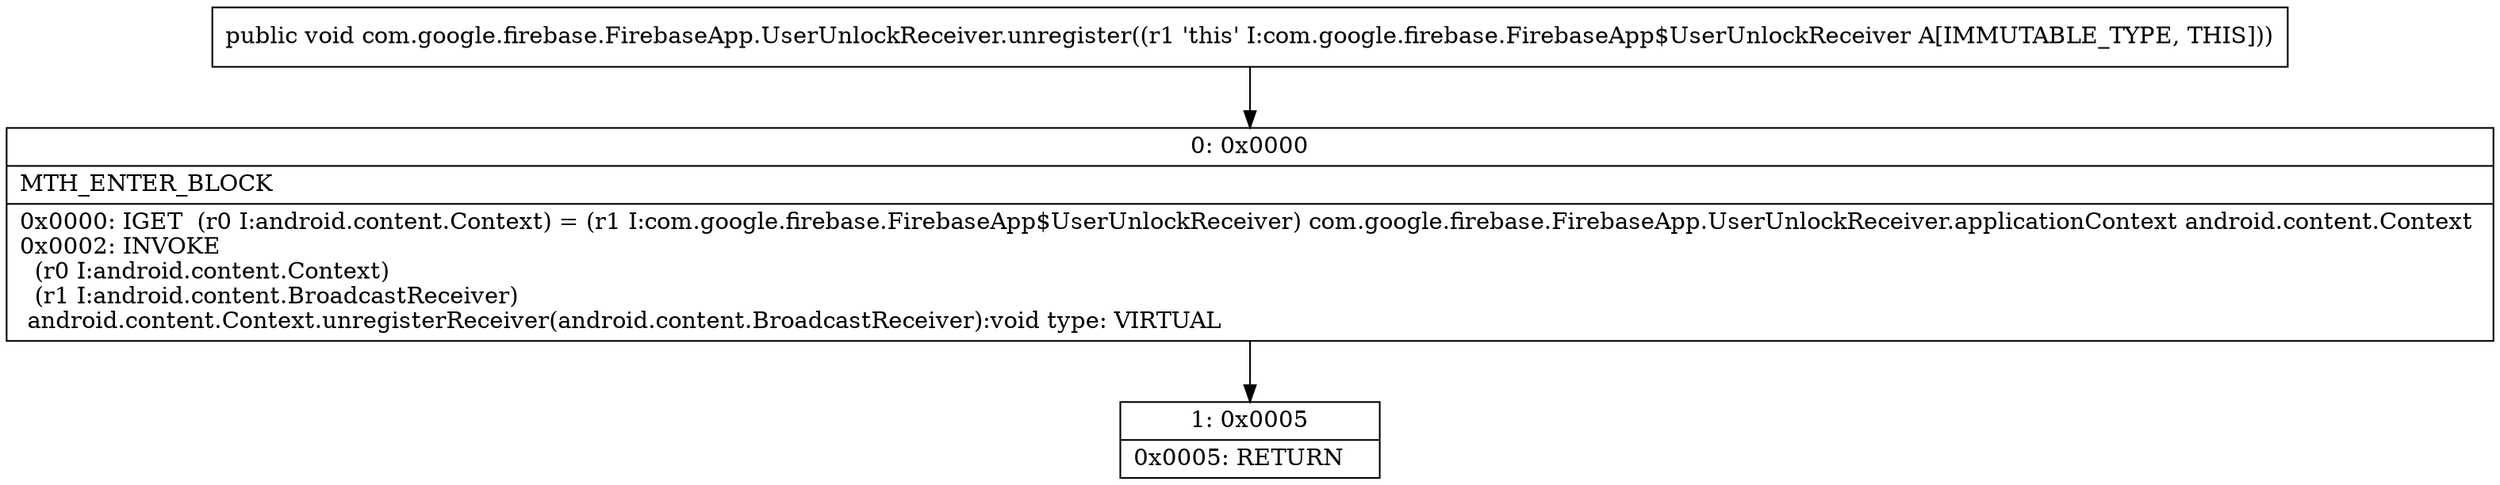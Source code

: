digraph "CFG forcom.google.firebase.FirebaseApp.UserUnlockReceiver.unregister()V" {
Node_0 [shape=record,label="{0\:\ 0x0000|MTH_ENTER_BLOCK\l|0x0000: IGET  (r0 I:android.content.Context) = (r1 I:com.google.firebase.FirebaseApp$UserUnlockReceiver) com.google.firebase.FirebaseApp.UserUnlockReceiver.applicationContext android.content.Context \l0x0002: INVOKE  \l  (r0 I:android.content.Context)\l  (r1 I:android.content.BroadcastReceiver)\l android.content.Context.unregisterReceiver(android.content.BroadcastReceiver):void type: VIRTUAL \l}"];
Node_1 [shape=record,label="{1\:\ 0x0005|0x0005: RETURN   \l}"];
MethodNode[shape=record,label="{public void com.google.firebase.FirebaseApp.UserUnlockReceiver.unregister((r1 'this' I:com.google.firebase.FirebaseApp$UserUnlockReceiver A[IMMUTABLE_TYPE, THIS])) }"];
MethodNode -> Node_0;
Node_0 -> Node_1;
}

